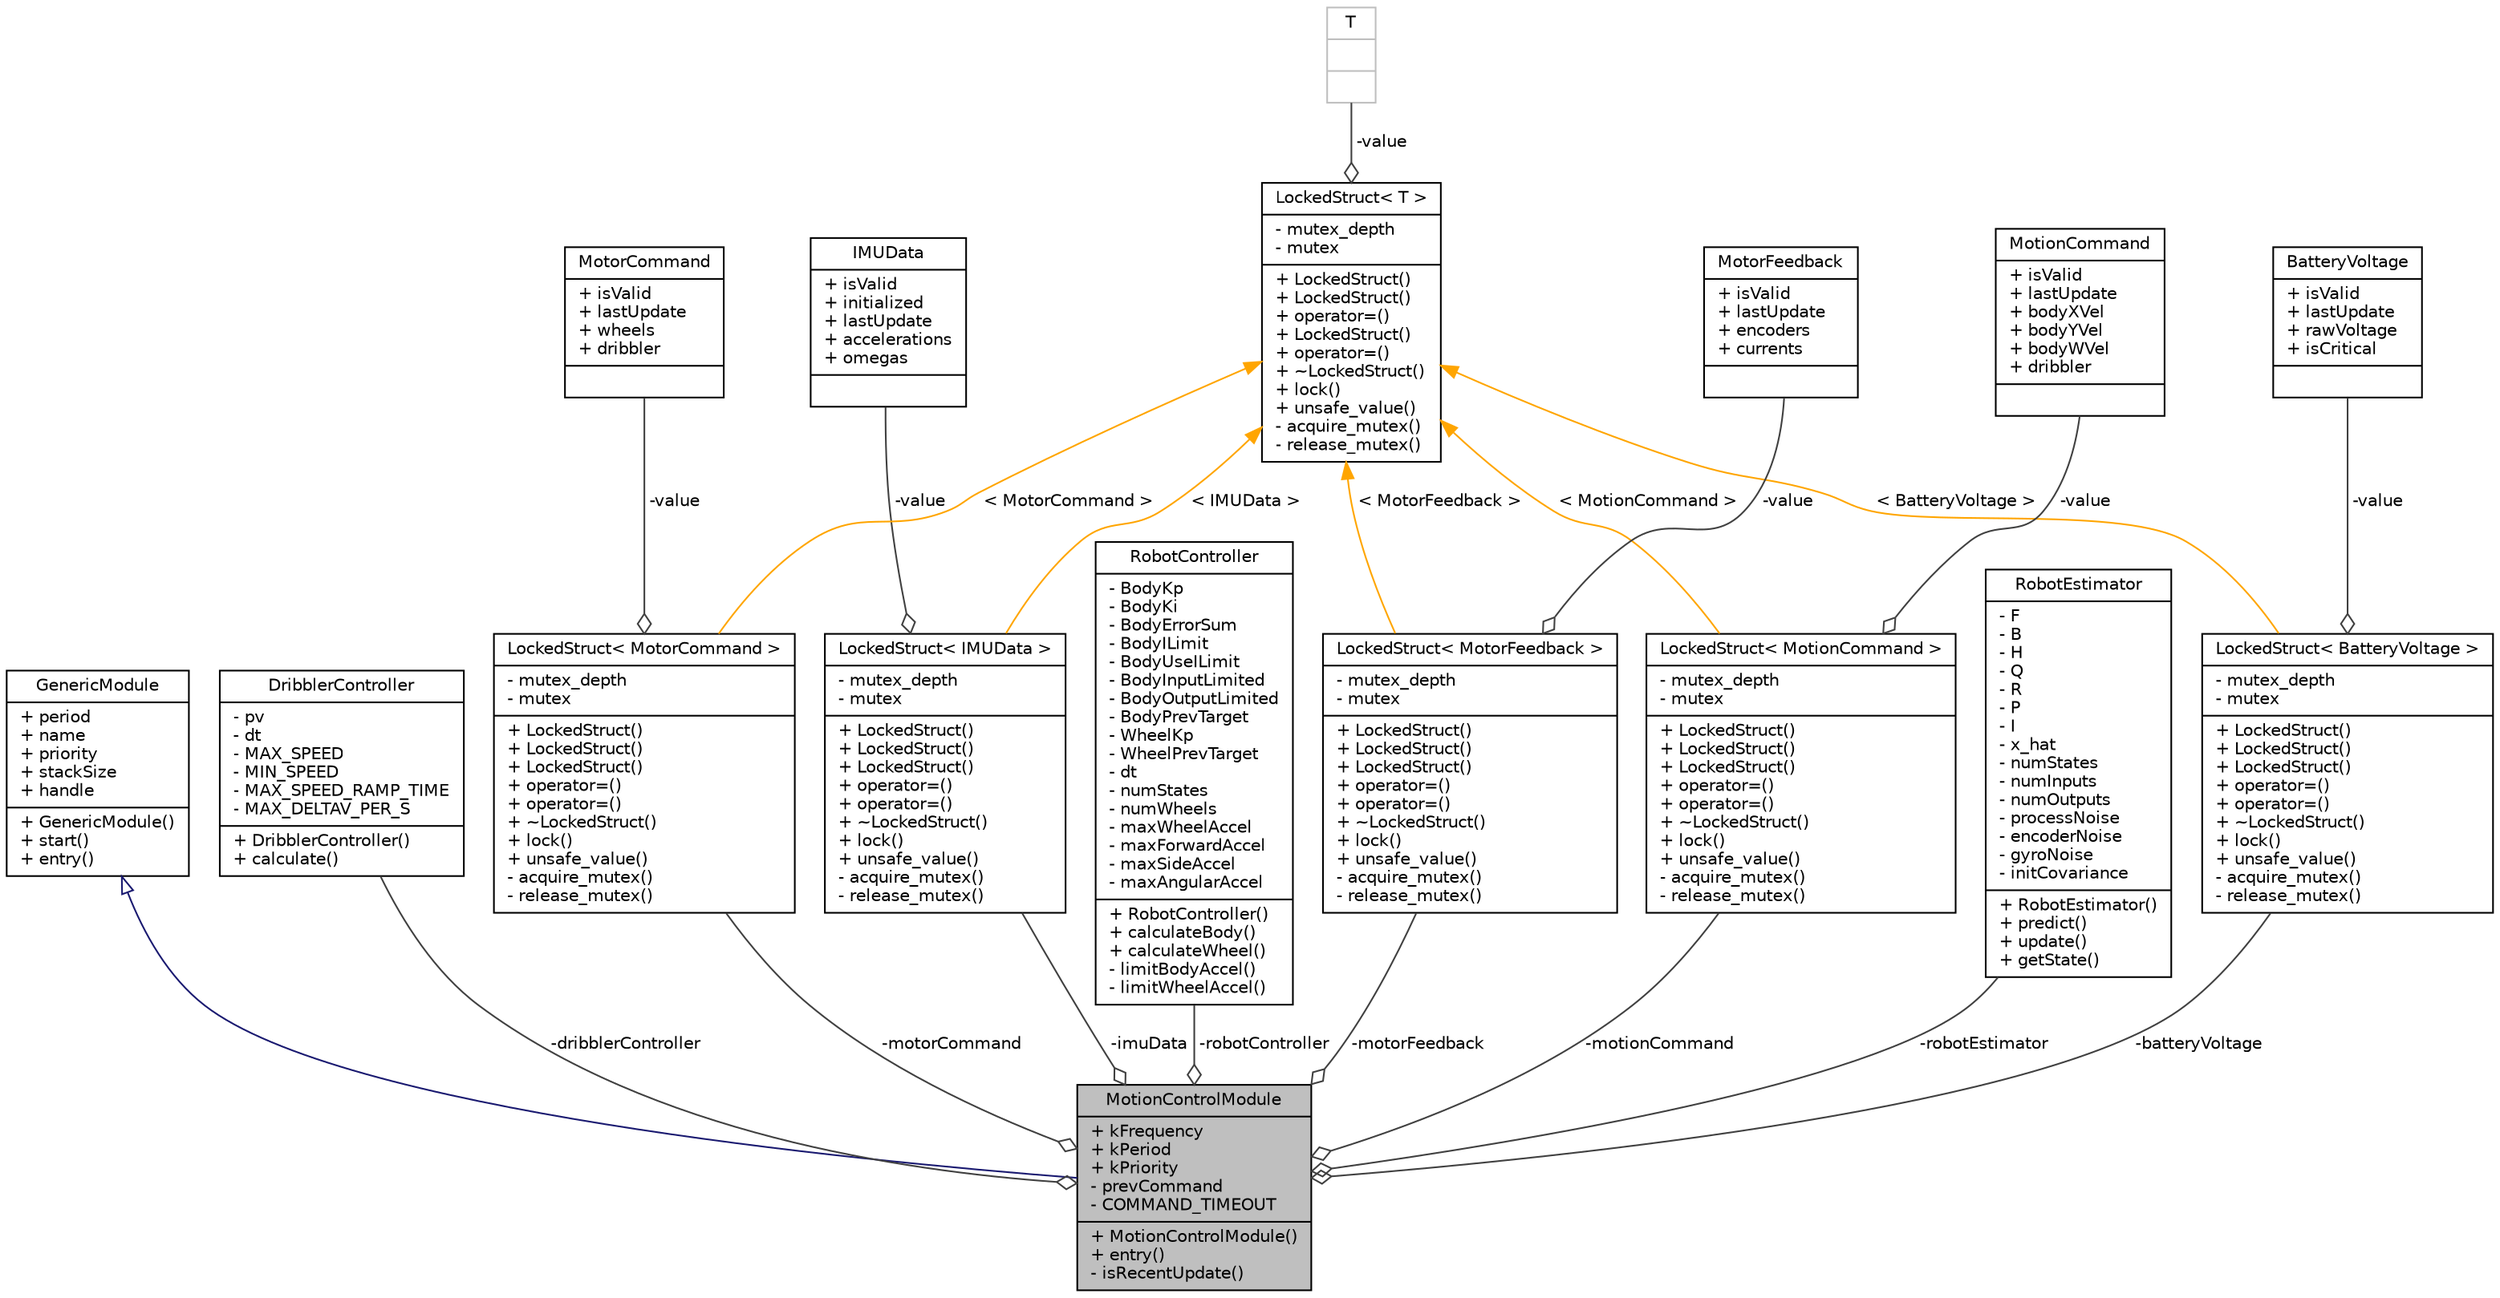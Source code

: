 digraph "MotionControlModule"
{
  edge [fontname="Helvetica",fontsize="10",labelfontname="Helvetica",labelfontsize="10"];
  node [fontname="Helvetica",fontsize="10",shape=record];
  Node2 [label="{MotionControlModule\n|+ kFrequency\l+ kPeriod\l+ kPriority\l- prevCommand\l- COMMAND_TIMEOUT\l|+ MotionControlModule()\l+ entry()\l- isRecentUpdate()\l}",height=0.2,width=0.4,color="black", fillcolor="grey75", style="filled", fontcolor="black"];
  Node3 -> Node2 [dir="back",color="midnightblue",fontsize="10",style="solid",arrowtail="onormal",fontname="Helvetica"];
  Node3 [label="{GenericModule\n|+ period\l+ name\l+ priority\l+ stackSize\l+ handle\l|+ GenericModule()\l+ start()\l+ entry()\l}",height=0.2,width=0.4,color="black", fillcolor="white", style="filled",URL="$class_generic_module.html",tooltip="Interface for all modules, so that they can be ran by the scheduler. "];
  Node4 -> Node2 [color="grey25",fontsize="10",style="solid",label=" -dribblerController" ,arrowhead="odiamond",fontname="Helvetica"];
  Node4 [label="{DribblerController\n|- pv\l- dt\l- MAX_SPEED\l- MIN_SPEED\l- MAX_SPEED_RAMP_TIME\l- MAX_DELTAV_PER_S\l|+ DribblerController()\l+ calculate()\l}",height=0.2,width=0.4,color="black", fillcolor="white", style="filled",URL="$class_dribbler_controller.html",tooltip="Controller for Dribbler velocity. "];
  Node5 -> Node2 [color="grey25",fontsize="10",style="solid",label=" -imuData" ,arrowhead="odiamond",fontname="Helvetica"];
  Node5 [label="{LockedStruct\< IMUData \>\n|- mutex_depth\l- mutex\l|+ LockedStruct()\l+ LockedStruct()\l+ LockedStruct()\l+ operator=()\l+ operator=()\l+ ~LockedStruct()\l+ lock()\l+ unsafe_value()\l- acquire_mutex()\l- release_mutex()\l}",height=0.2,width=0.4,color="black", fillcolor="white", style="filled",URL="$struct_locked_struct.html"];
  Node6 -> Node5 [color="grey25",fontsize="10",style="solid",label=" -value" ,arrowhead="odiamond",fontname="Helvetica"];
  Node6 [label="{IMUData\n|+ isValid\l+ initialized\l+ lastUpdate\l+ accelerations\l+ omegas\l|}",height=0.2,width=0.4,color="black", fillcolor="white", style="filled",URL="$struct_i_m_u_data.html",tooltip="Contains linear acceleration and angular velocity readings from IMU. "];
  Node7 -> Node5 [dir="back",color="orange",fontsize="10",style="solid",label=" \< IMUData \>" ,fontname="Helvetica"];
  Node7 [label="{LockedStruct\< T \>\n|- mutex_depth\l- mutex\l|+ LockedStruct()\l+ LockedStruct()\l+ operator=()\l+ LockedStruct()\l+ operator=()\l+ ~LockedStruct()\l+ lock()\l+ unsafe_value()\l- acquire_mutex()\l- release_mutex()\l}",height=0.2,width=0.4,color="black", fillcolor="white", style="filled",URL="$struct_locked_struct.html",tooltip="A locked-struct abstraction. "];
  Node8 -> Node7 [color="grey25",fontsize="10",style="solid",label=" -value" ,arrowhead="odiamond",fontname="Helvetica"];
  Node8 [label="{T\n||}",height=0.2,width=0.4,color="grey75", fillcolor="white", style="filled"];
  Node9 -> Node2 [color="grey25",fontsize="10",style="solid",label=" -motorCommand" ,arrowhead="odiamond",fontname="Helvetica"];
  Node9 [label="{LockedStruct\< MotorCommand \>\n|- mutex_depth\l- mutex\l|+ LockedStruct()\l+ LockedStruct()\l+ LockedStruct()\l+ operator=()\l+ operator=()\l+ ~LockedStruct()\l+ lock()\l+ unsafe_value()\l- acquire_mutex()\l- release_mutex()\l}",height=0.2,width=0.4,color="black", fillcolor="white", style="filled",URL="$struct_locked_struct.html"];
  Node10 -> Node9 [color="grey25",fontsize="10",style="solid",label=" -value" ,arrowhead="odiamond",fontname="Helvetica"];
  Node10 [label="{MotorCommand\n|+ isValid\l+ lastUpdate\l+ wheels\l+ dribbler\l|}",height=0.2,width=0.4,color="black", fillcolor="white", style="filled",URL="$struct_motor_command.html",tooltip="Contains duty cycle commands for individual motors. "];
  Node7 -> Node9 [dir="back",color="orange",fontsize="10",style="solid",label=" \< MotorCommand \>" ,fontname="Helvetica"];
  Node11 -> Node2 [color="grey25",fontsize="10",style="solid",label=" -robotController" ,arrowhead="odiamond",fontname="Helvetica"];
  Node11 [label="{RobotController\n|- BodyKp\l- BodyKi\l- BodyErrorSum\l- BodyILimit\l- BodyUseILimit\l- BodyInputLimited\l- BodyOutputLimited\l- BodyPrevTarget\l- WheelKp\l- WheelPrevTarget\l- dt\l- numStates\l- numWheels\l- maxWheelAccel\l- maxForwardAccel\l- maxSideAccel\l- maxAngularAccel\l|+ RobotController()\l+ calculateBody()\l+ calculateWheel()\l- limitBodyAccel()\l- limitWheelAccel()\l}",height=0.2,width=0.4,color="black", fillcolor="white", style="filled",URL="$class_robot_controller.html",tooltip="Controller for wheel velocities. "];
  Node12 -> Node2 [color="grey25",fontsize="10",style="solid",label=" -motorFeedback" ,arrowhead="odiamond",fontname="Helvetica"];
  Node12 [label="{LockedStruct\< MotorFeedback \>\n|- mutex_depth\l- mutex\l|+ LockedStruct()\l+ LockedStruct()\l+ LockedStruct()\l+ operator=()\l+ operator=()\l+ ~LockedStruct()\l+ lock()\l+ unsafe_value()\l- acquire_mutex()\l- release_mutex()\l}",height=0.2,width=0.4,color="black", fillcolor="white", style="filled",URL="$struct_locked_struct.html"];
  Node13 -> Node12 [color="grey25",fontsize="10",style="solid",label=" -value" ,arrowhead="odiamond",fontname="Helvetica"];
  Node13 [label="{MotorFeedback\n|+ isValid\l+ lastUpdate\l+ encoders\l+ currents\l|}",height=0.2,width=0.4,color="black", fillcolor="white", style="filled",URL="$struct_motor_feedback.html",tooltip="Contains current and encoder data for each motor. "];
  Node7 -> Node12 [dir="back",color="orange",fontsize="10",style="solid",label=" \< MotorFeedback \>" ,fontname="Helvetica"];
  Node14 -> Node2 [color="grey25",fontsize="10",style="solid",label=" -batteryVoltage" ,arrowhead="odiamond",fontname="Helvetica"];
  Node14 [label="{LockedStruct\< BatteryVoltage \>\n|- mutex_depth\l- mutex\l|+ LockedStruct()\l+ LockedStruct()\l+ LockedStruct()\l+ operator=()\l+ operator=()\l+ ~LockedStruct()\l+ lock()\l+ unsafe_value()\l- acquire_mutex()\l- release_mutex()\l}",height=0.2,width=0.4,color="black", fillcolor="white", style="filled",URL="$struct_locked_struct.html"];
  Node15 -> Node14 [color="grey25",fontsize="10",style="solid",label=" -value" ,arrowhead="odiamond",fontname="Helvetica"];
  Node15 [label="{BatteryVoltage\n|+ isValid\l+ lastUpdate\l+ rawVoltage\l+ isCritical\l|}",height=0.2,width=0.4,color="black", fillcolor="white", style="filled",URL="$struct_battery_voltage.html",tooltip="Contains battery voltage data and whether it&#39;s at a critical level. "];
  Node7 -> Node14 [dir="back",color="orange",fontsize="10",style="solid",label=" \< BatteryVoltage \>" ,fontname="Helvetica"];
  Node16 -> Node2 [color="grey25",fontsize="10",style="solid",label=" -robotEstimator" ,arrowhead="odiamond",fontname="Helvetica"];
  Node16 [label="{RobotEstimator\n|- F\l- B\l- H\l- Q\l- R\l- P\l- I\l- x_hat\l- numStates\l- numInputs\l- numOutputs\l- processNoise\l- encoderNoise\l- gyroNoise\l- initCovariance\l|+ RobotEstimator()\l+ predict()\l+ update()\l+ getState()\l}",height=0.2,width=0.4,color="black", fillcolor="white", style="filled",URL="$class_robot_estimator.html",tooltip="This class implements a Kalman Filter in order to estimate a robot&#39;s current state. "];
  Node17 -> Node2 [color="grey25",fontsize="10",style="solid",label=" -motionCommand" ,arrowhead="odiamond",fontname="Helvetica"];
  Node17 [label="{LockedStruct\< MotionCommand \>\n|- mutex_depth\l- mutex\l|+ LockedStruct()\l+ LockedStruct()\l+ LockedStruct()\l+ operator=()\l+ operator=()\l+ ~LockedStruct()\l+ lock()\l+ unsafe_value()\l- acquire_mutex()\l- release_mutex()\l}",height=0.2,width=0.4,color="black", fillcolor="white", style="filled",URL="$struct_locked_struct.html"];
  Node18 -> Node17 [color="grey25",fontsize="10",style="solid",label=" -value" ,arrowhead="odiamond",fontname="Helvetica"];
  Node18 [label="{MotionCommand\n|+ isValid\l+ lastUpdate\l+ bodyXVel\l+ bodyYVel\l+ bodyWVel\l+ dribbler\l|}",height=0.2,width=0.4,color="black", fillcolor="white", style="filled",URL="$struct_motion_command.html",tooltip="Contains robot body velocities and dribbler commands. "];
  Node7 -> Node17 [dir="back",color="orange",fontsize="10",style="solid",label=" \< MotionCommand \>" ,fontname="Helvetica"];
}
